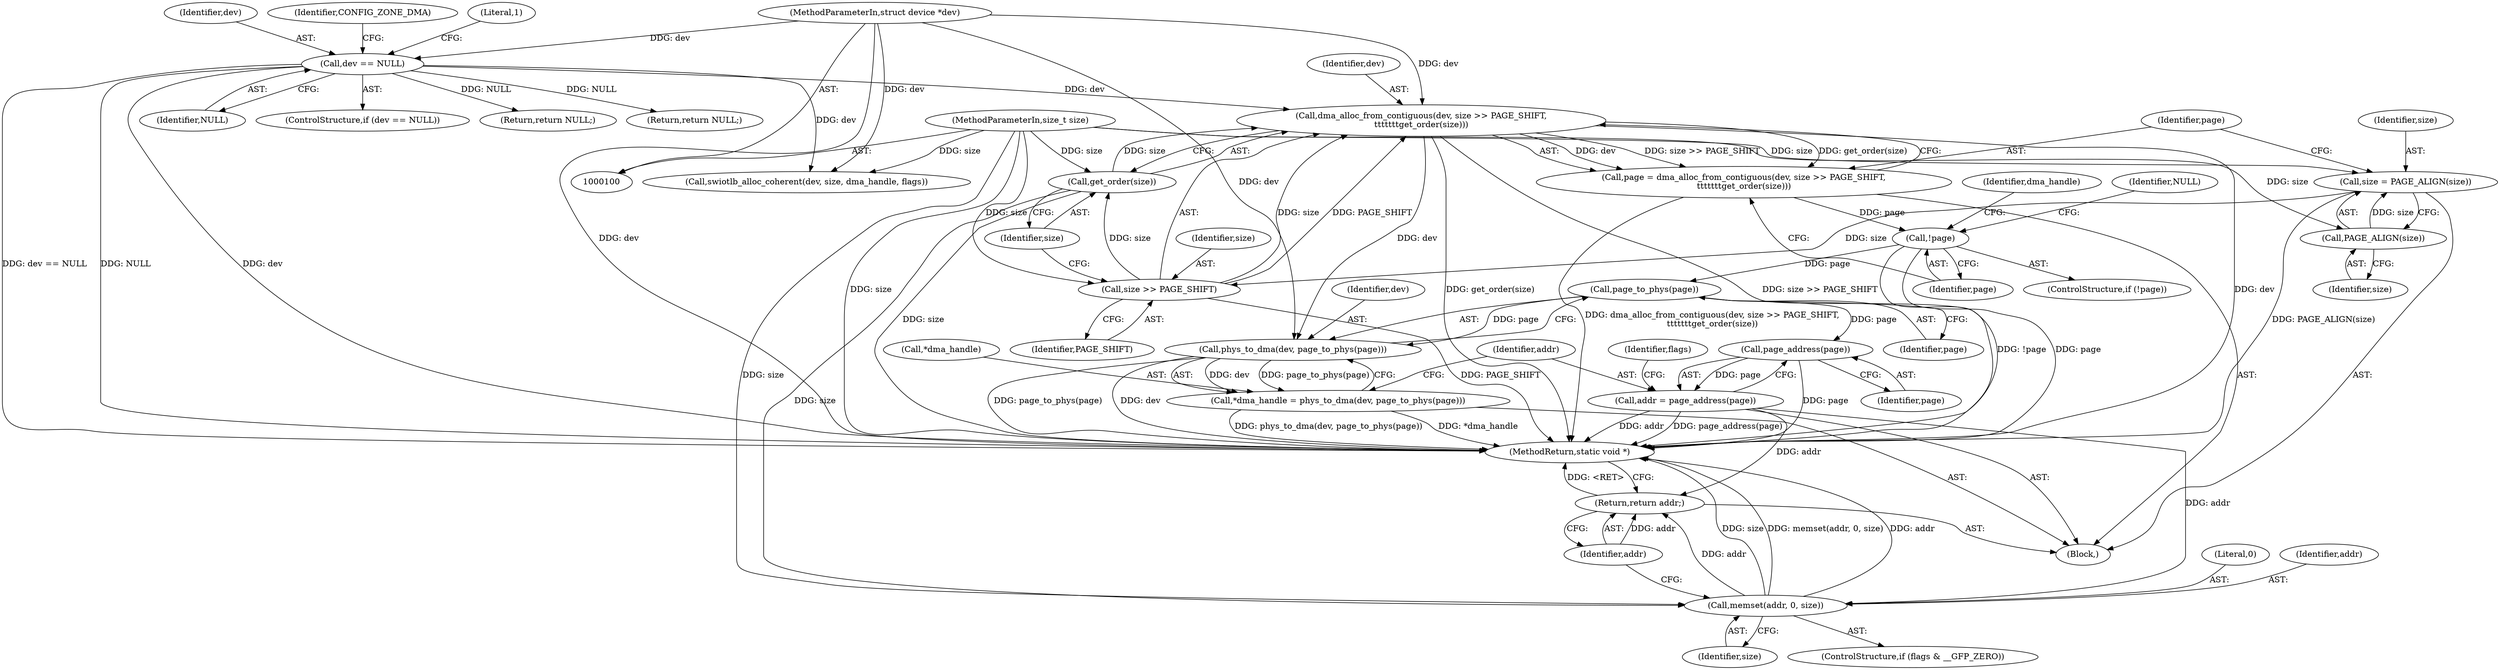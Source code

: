digraph "1_linux_6829e274a623187c24f7cfc0e3d35f25d087fcc5_0@pointer" {
"1000146" [label="(Call,dma_alloc_from_contiguous(dev, size >> PAGE_SHIFT,\n\t\t\t\t\t\t\tget_order(size)))"];
"1000108" [label="(Call,dev == NULL)"];
"1000101" [label="(MethodParameterIn,struct device *dev)"];
"1000148" [label="(Call,size >> PAGE_SHIFT)"];
"1000140" [label="(Call,size = PAGE_ALIGN(size))"];
"1000142" [label="(Call,PAGE_ALIGN(size))"];
"1000102" [label="(MethodParameterIn,size_t size)"];
"1000151" [label="(Call,get_order(size))"];
"1000144" [label="(Call,page = dma_alloc_from_contiguous(dev, size >> PAGE_SHIFT,\n\t\t\t\t\t\t\tget_order(size)))"];
"1000154" [label="(Call,!page)"];
"1000163" [label="(Call,page_to_phys(page))"];
"1000161" [label="(Call,phys_to_dma(dev, page_to_phys(page)))"];
"1000158" [label="(Call,*dma_handle = phys_to_dma(dev, page_to_phys(page)))"];
"1000167" [label="(Call,page_address(page))"];
"1000165" [label="(Call,addr = page_address(page))"];
"1000173" [label="(Call,memset(addr, 0, size))"];
"1000177" [label="(Return,return addr;)"];
"1000187" [label="(MethodReturn,static void *)"];
"1000113" [label="(Literal,1)"];
"1000146" [label="(Call,dma_alloc_from_contiguous(dev, size >> PAGE_SHIFT,\n\t\t\t\t\t\t\tget_order(size)))"];
"1000145" [label="(Identifier,page)"];
"1000140" [label="(Call,size = PAGE_ALIGN(size))"];
"1000142" [label="(Call,PAGE_ALIGN(size))"];
"1000165" [label="(Call,addr = page_address(page))"];
"1000115" [label="(Return,return NULL;)"];
"1000161" [label="(Call,phys_to_dma(dev, page_to_phys(page)))"];
"1000137" [label="(Block,)"];
"1000150" [label="(Identifier,PAGE_SHIFT)"];
"1000155" [label="(Identifier,page)"];
"1000175" [label="(Literal,0)"];
"1000164" [label="(Identifier,page)"];
"1000163" [label="(Call,page_to_phys(page))"];
"1000168" [label="(Identifier,page)"];
"1000144" [label="(Call,page = dma_alloc_from_contiguous(dev, size >> PAGE_SHIFT,\n\t\t\t\t\t\t\tget_order(size)))"];
"1000162" [label="(Identifier,dev)"];
"1000176" [label="(Identifier,size)"];
"1000143" [label="(Identifier,size)"];
"1000152" [label="(Identifier,size)"];
"1000147" [label="(Identifier,dev)"];
"1000166" [label="(Identifier,addr)"];
"1000177" [label="(Return,return addr;)"];
"1000148" [label="(Call,size >> PAGE_SHIFT)"];
"1000167" [label="(Call,page_address(page))"];
"1000159" [label="(Call,*dma_handle)"];
"1000108" [label="(Call,dev == NULL)"];
"1000178" [label="(Identifier,addr)"];
"1000174" [label="(Identifier,addr)"];
"1000109" [label="(Identifier,dev)"];
"1000157" [label="(Identifier,NULL)"];
"1000158" [label="(Call,*dma_handle = phys_to_dma(dev, page_to_phys(page)))"];
"1000169" [label="(ControlStructure,if (flags & __GFP_ZERO))"];
"1000153" [label="(ControlStructure,if (!page))"];
"1000171" [label="(Identifier,flags)"];
"1000101" [label="(MethodParameterIn,struct device *dev)"];
"1000120" [label="(Identifier,CONFIG_ZONE_DMA)"];
"1000173" [label="(Call,memset(addr, 0, size))"];
"1000156" [label="(Return,return NULL;)"];
"1000149" [label="(Identifier,size)"];
"1000151" [label="(Call,get_order(size))"];
"1000110" [label="(Identifier,NULL)"];
"1000141" [label="(Identifier,size)"];
"1000107" [label="(ControlStructure,if (dev == NULL))"];
"1000154" [label="(Call,!page)"];
"1000160" [label="(Identifier,dma_handle)"];
"1000102" [label="(MethodParameterIn,size_t size)"];
"1000182" [label="(Call,swiotlb_alloc_coherent(dev, size, dma_handle, flags))"];
"1000146" -> "1000144"  [label="AST: "];
"1000146" -> "1000151"  [label="CFG: "];
"1000147" -> "1000146"  [label="AST: "];
"1000148" -> "1000146"  [label="AST: "];
"1000151" -> "1000146"  [label="AST: "];
"1000144" -> "1000146"  [label="CFG: "];
"1000146" -> "1000187"  [label="DDG: get_order(size)"];
"1000146" -> "1000187"  [label="DDG: size >> PAGE_SHIFT"];
"1000146" -> "1000187"  [label="DDG: dev"];
"1000146" -> "1000144"  [label="DDG: dev"];
"1000146" -> "1000144"  [label="DDG: size >> PAGE_SHIFT"];
"1000146" -> "1000144"  [label="DDG: get_order(size)"];
"1000108" -> "1000146"  [label="DDG: dev"];
"1000101" -> "1000146"  [label="DDG: dev"];
"1000148" -> "1000146"  [label="DDG: size"];
"1000148" -> "1000146"  [label="DDG: PAGE_SHIFT"];
"1000151" -> "1000146"  [label="DDG: size"];
"1000146" -> "1000161"  [label="DDG: dev"];
"1000108" -> "1000107"  [label="AST: "];
"1000108" -> "1000110"  [label="CFG: "];
"1000109" -> "1000108"  [label="AST: "];
"1000110" -> "1000108"  [label="AST: "];
"1000113" -> "1000108"  [label="CFG: "];
"1000120" -> "1000108"  [label="CFG: "];
"1000108" -> "1000187"  [label="DDG: dev == NULL"];
"1000108" -> "1000187"  [label="DDG: NULL"];
"1000108" -> "1000187"  [label="DDG: dev"];
"1000101" -> "1000108"  [label="DDG: dev"];
"1000108" -> "1000115"  [label="DDG: NULL"];
"1000108" -> "1000156"  [label="DDG: NULL"];
"1000108" -> "1000182"  [label="DDG: dev"];
"1000101" -> "1000100"  [label="AST: "];
"1000101" -> "1000187"  [label="DDG: dev"];
"1000101" -> "1000161"  [label="DDG: dev"];
"1000101" -> "1000182"  [label="DDG: dev"];
"1000148" -> "1000150"  [label="CFG: "];
"1000149" -> "1000148"  [label="AST: "];
"1000150" -> "1000148"  [label="AST: "];
"1000152" -> "1000148"  [label="CFG: "];
"1000148" -> "1000187"  [label="DDG: PAGE_SHIFT"];
"1000140" -> "1000148"  [label="DDG: size"];
"1000102" -> "1000148"  [label="DDG: size"];
"1000148" -> "1000151"  [label="DDG: size"];
"1000140" -> "1000137"  [label="AST: "];
"1000140" -> "1000142"  [label="CFG: "];
"1000141" -> "1000140"  [label="AST: "];
"1000142" -> "1000140"  [label="AST: "];
"1000145" -> "1000140"  [label="CFG: "];
"1000140" -> "1000187"  [label="DDG: PAGE_ALIGN(size)"];
"1000142" -> "1000140"  [label="DDG: size"];
"1000102" -> "1000140"  [label="DDG: size"];
"1000142" -> "1000143"  [label="CFG: "];
"1000143" -> "1000142"  [label="AST: "];
"1000102" -> "1000142"  [label="DDG: size"];
"1000102" -> "1000100"  [label="AST: "];
"1000102" -> "1000187"  [label="DDG: size"];
"1000102" -> "1000151"  [label="DDG: size"];
"1000102" -> "1000173"  [label="DDG: size"];
"1000102" -> "1000182"  [label="DDG: size"];
"1000151" -> "1000152"  [label="CFG: "];
"1000152" -> "1000151"  [label="AST: "];
"1000151" -> "1000187"  [label="DDG: size"];
"1000151" -> "1000173"  [label="DDG: size"];
"1000144" -> "1000137"  [label="AST: "];
"1000145" -> "1000144"  [label="AST: "];
"1000155" -> "1000144"  [label="CFG: "];
"1000144" -> "1000187"  [label="DDG: dma_alloc_from_contiguous(dev, size >> PAGE_SHIFT,\n\t\t\t\t\t\t\tget_order(size))"];
"1000144" -> "1000154"  [label="DDG: page"];
"1000154" -> "1000153"  [label="AST: "];
"1000154" -> "1000155"  [label="CFG: "];
"1000155" -> "1000154"  [label="AST: "];
"1000157" -> "1000154"  [label="CFG: "];
"1000160" -> "1000154"  [label="CFG: "];
"1000154" -> "1000187"  [label="DDG: !page"];
"1000154" -> "1000187"  [label="DDG: page"];
"1000154" -> "1000163"  [label="DDG: page"];
"1000163" -> "1000161"  [label="AST: "];
"1000163" -> "1000164"  [label="CFG: "];
"1000164" -> "1000163"  [label="AST: "];
"1000161" -> "1000163"  [label="CFG: "];
"1000163" -> "1000161"  [label="DDG: page"];
"1000163" -> "1000167"  [label="DDG: page"];
"1000161" -> "1000158"  [label="AST: "];
"1000162" -> "1000161"  [label="AST: "];
"1000158" -> "1000161"  [label="CFG: "];
"1000161" -> "1000187"  [label="DDG: page_to_phys(page)"];
"1000161" -> "1000187"  [label="DDG: dev"];
"1000161" -> "1000158"  [label="DDG: dev"];
"1000161" -> "1000158"  [label="DDG: page_to_phys(page)"];
"1000158" -> "1000137"  [label="AST: "];
"1000159" -> "1000158"  [label="AST: "];
"1000166" -> "1000158"  [label="CFG: "];
"1000158" -> "1000187"  [label="DDG: *dma_handle"];
"1000158" -> "1000187"  [label="DDG: phys_to_dma(dev, page_to_phys(page))"];
"1000167" -> "1000165"  [label="AST: "];
"1000167" -> "1000168"  [label="CFG: "];
"1000168" -> "1000167"  [label="AST: "];
"1000165" -> "1000167"  [label="CFG: "];
"1000167" -> "1000187"  [label="DDG: page"];
"1000167" -> "1000165"  [label="DDG: page"];
"1000165" -> "1000137"  [label="AST: "];
"1000166" -> "1000165"  [label="AST: "];
"1000171" -> "1000165"  [label="CFG: "];
"1000165" -> "1000187"  [label="DDG: addr"];
"1000165" -> "1000187"  [label="DDG: page_address(page)"];
"1000165" -> "1000173"  [label="DDG: addr"];
"1000165" -> "1000177"  [label="DDG: addr"];
"1000173" -> "1000169"  [label="AST: "];
"1000173" -> "1000176"  [label="CFG: "];
"1000174" -> "1000173"  [label="AST: "];
"1000175" -> "1000173"  [label="AST: "];
"1000176" -> "1000173"  [label="AST: "];
"1000178" -> "1000173"  [label="CFG: "];
"1000173" -> "1000187"  [label="DDG: size"];
"1000173" -> "1000187"  [label="DDG: memset(addr, 0, size)"];
"1000173" -> "1000187"  [label="DDG: addr"];
"1000173" -> "1000177"  [label="DDG: addr"];
"1000177" -> "1000137"  [label="AST: "];
"1000177" -> "1000178"  [label="CFG: "];
"1000178" -> "1000177"  [label="AST: "];
"1000187" -> "1000177"  [label="CFG: "];
"1000177" -> "1000187"  [label="DDG: <RET>"];
"1000178" -> "1000177"  [label="DDG: addr"];
}

